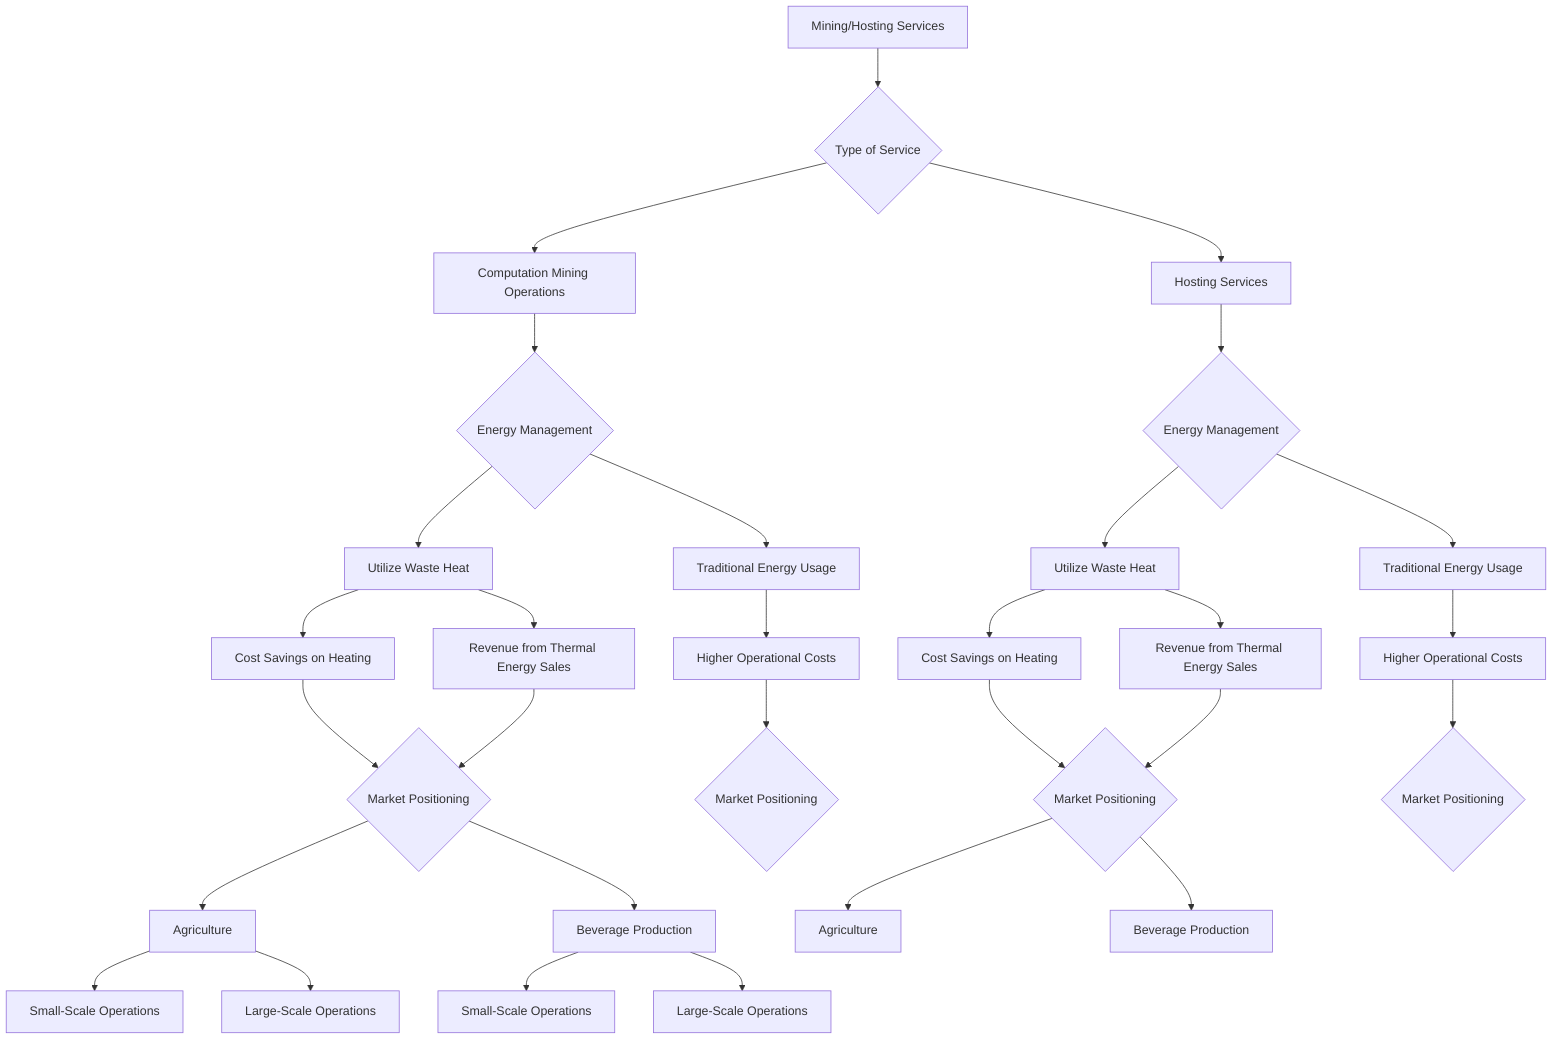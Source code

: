 graph TD;
    A[Mining/Hosting Services] --> B{Type of Service}
    B --> C[Computation Mining Operations]
    B --> D[Hosting Services]

    C --> E{Energy Management}
    D --> F{Energy Management}

    E --> G[Utilize Waste Heat]
    E --> H[Traditional Energy Usage]
    
    F --> I[Utilize Waste Heat]
    F --> J[Traditional Energy Usage]

    G --> K[Cost Savings on Heating]
    G --> L[Revenue from Thermal Energy Sales]
    
    H --> M[Higher Operational Costs]
    
    I --> N[Cost Savings on Heating]
    I --> O[Revenue from Thermal Energy Sales]

    J --> P[Higher Operational Costs]

    K --> Q{Market Positioning}
    L --> Q
    M --> R{Market Positioning}
    
    N --> S{Market Positioning}
    O --> S
    P --> T{Market Positioning}

    Q --> U[Agriculture]
    Q --> V[Beverage Production]
    
    S --> W[Agriculture]
    S --> X[Beverage Production]

    U --> Y[Small-Scale Operations]
    U --> Z[Large-Scale Operations]
    
    V --> AA[Small-Scale Operations]
    V --> AB[Large-Scale Operations]